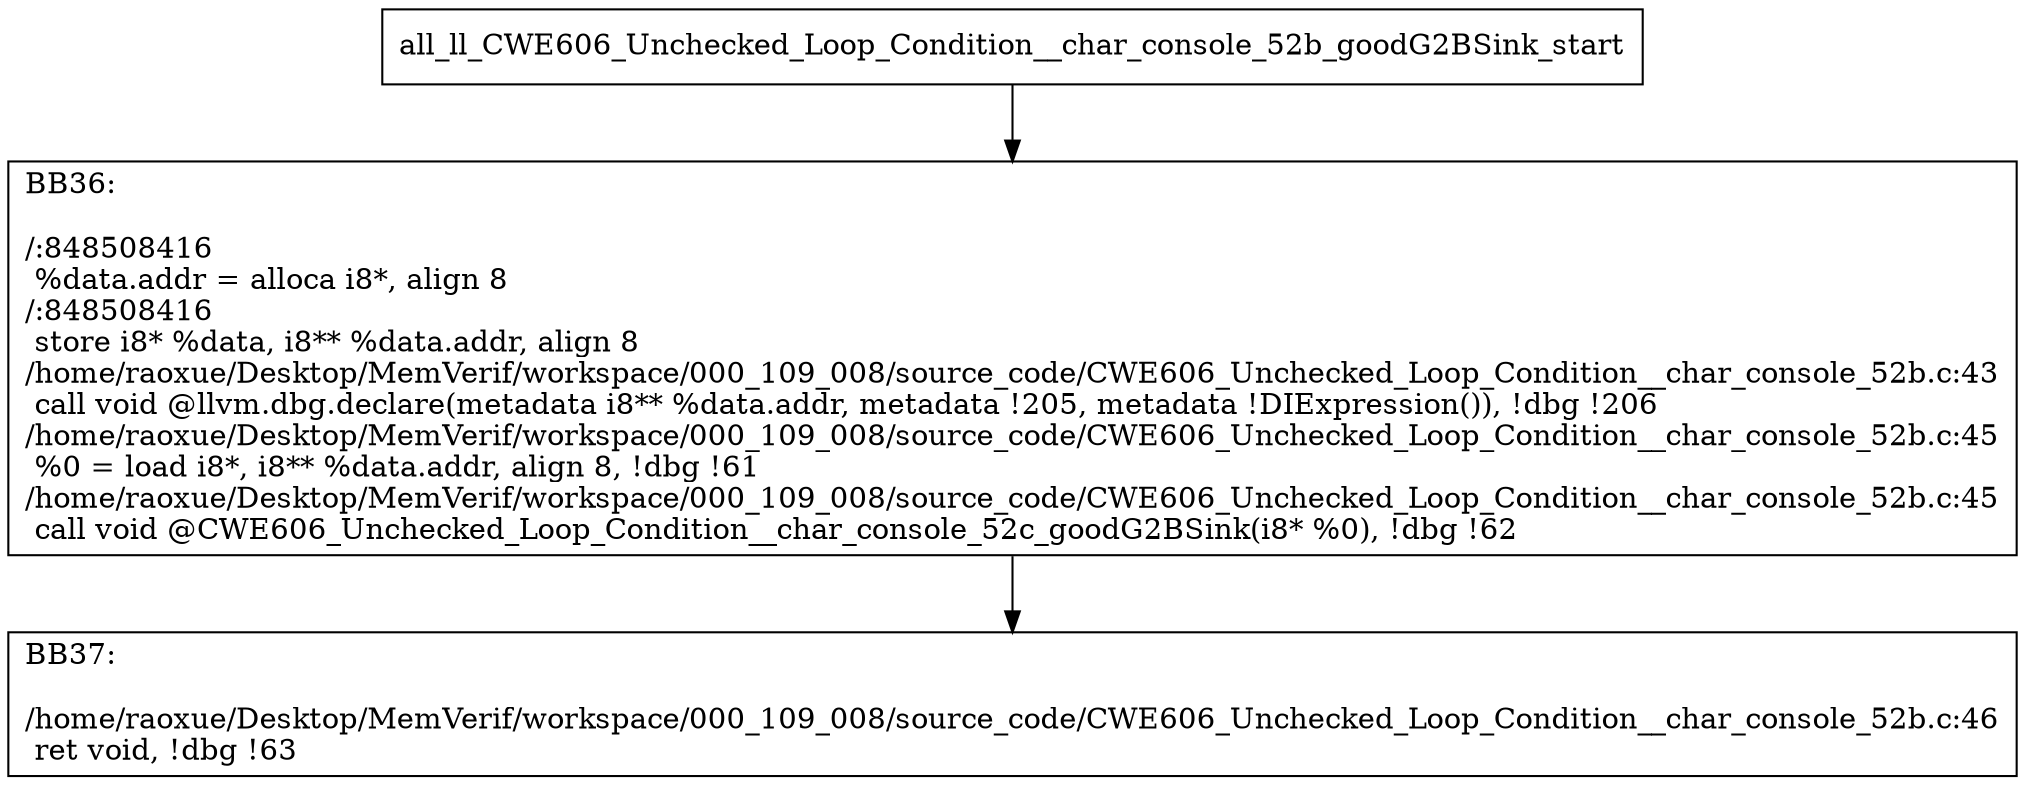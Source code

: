 digraph "CFG for'all_ll_CWE606_Unchecked_Loop_Condition__char_console_52b_goodG2BSink' function" {
	BBall_ll_CWE606_Unchecked_Loop_Condition__char_console_52b_goodG2BSink_start[shape=record,label="{all_ll_CWE606_Unchecked_Loop_Condition__char_console_52b_goodG2BSink_start}"];
	BBall_ll_CWE606_Unchecked_Loop_Condition__char_console_52b_goodG2BSink_start-> all_ll_CWE606_Unchecked_Loop_Condition__char_console_52b_goodG2BSinkBB36;
	all_ll_CWE606_Unchecked_Loop_Condition__char_console_52b_goodG2BSinkBB36 [shape=record, label="{BB36:\l\l/:848508416\l
  %data.addr = alloca i8*, align 8\l
/:848508416\l
  store i8* %data, i8** %data.addr, align 8\l
/home/raoxue/Desktop/MemVerif/workspace/000_109_008/source_code/CWE606_Unchecked_Loop_Condition__char_console_52b.c:43\l
  call void @llvm.dbg.declare(metadata i8** %data.addr, metadata !205, metadata !DIExpression()), !dbg !206\l
/home/raoxue/Desktop/MemVerif/workspace/000_109_008/source_code/CWE606_Unchecked_Loop_Condition__char_console_52b.c:45\l
  %0 = load i8*, i8** %data.addr, align 8, !dbg !61\l
/home/raoxue/Desktop/MemVerif/workspace/000_109_008/source_code/CWE606_Unchecked_Loop_Condition__char_console_52b.c:45\l
  call void @CWE606_Unchecked_Loop_Condition__char_console_52c_goodG2BSink(i8* %0), !dbg !62\l
}"];
	all_ll_CWE606_Unchecked_Loop_Condition__char_console_52b_goodG2BSinkBB36-> all_ll_CWE606_Unchecked_Loop_Condition__char_console_52b_goodG2BSinkBB37;
	all_ll_CWE606_Unchecked_Loop_Condition__char_console_52b_goodG2BSinkBB37 [shape=record, label="{BB37:\l\l/home/raoxue/Desktop/MemVerif/workspace/000_109_008/source_code/CWE606_Unchecked_Loop_Condition__char_console_52b.c:46\l
  ret void, !dbg !63\l
}"];
}
